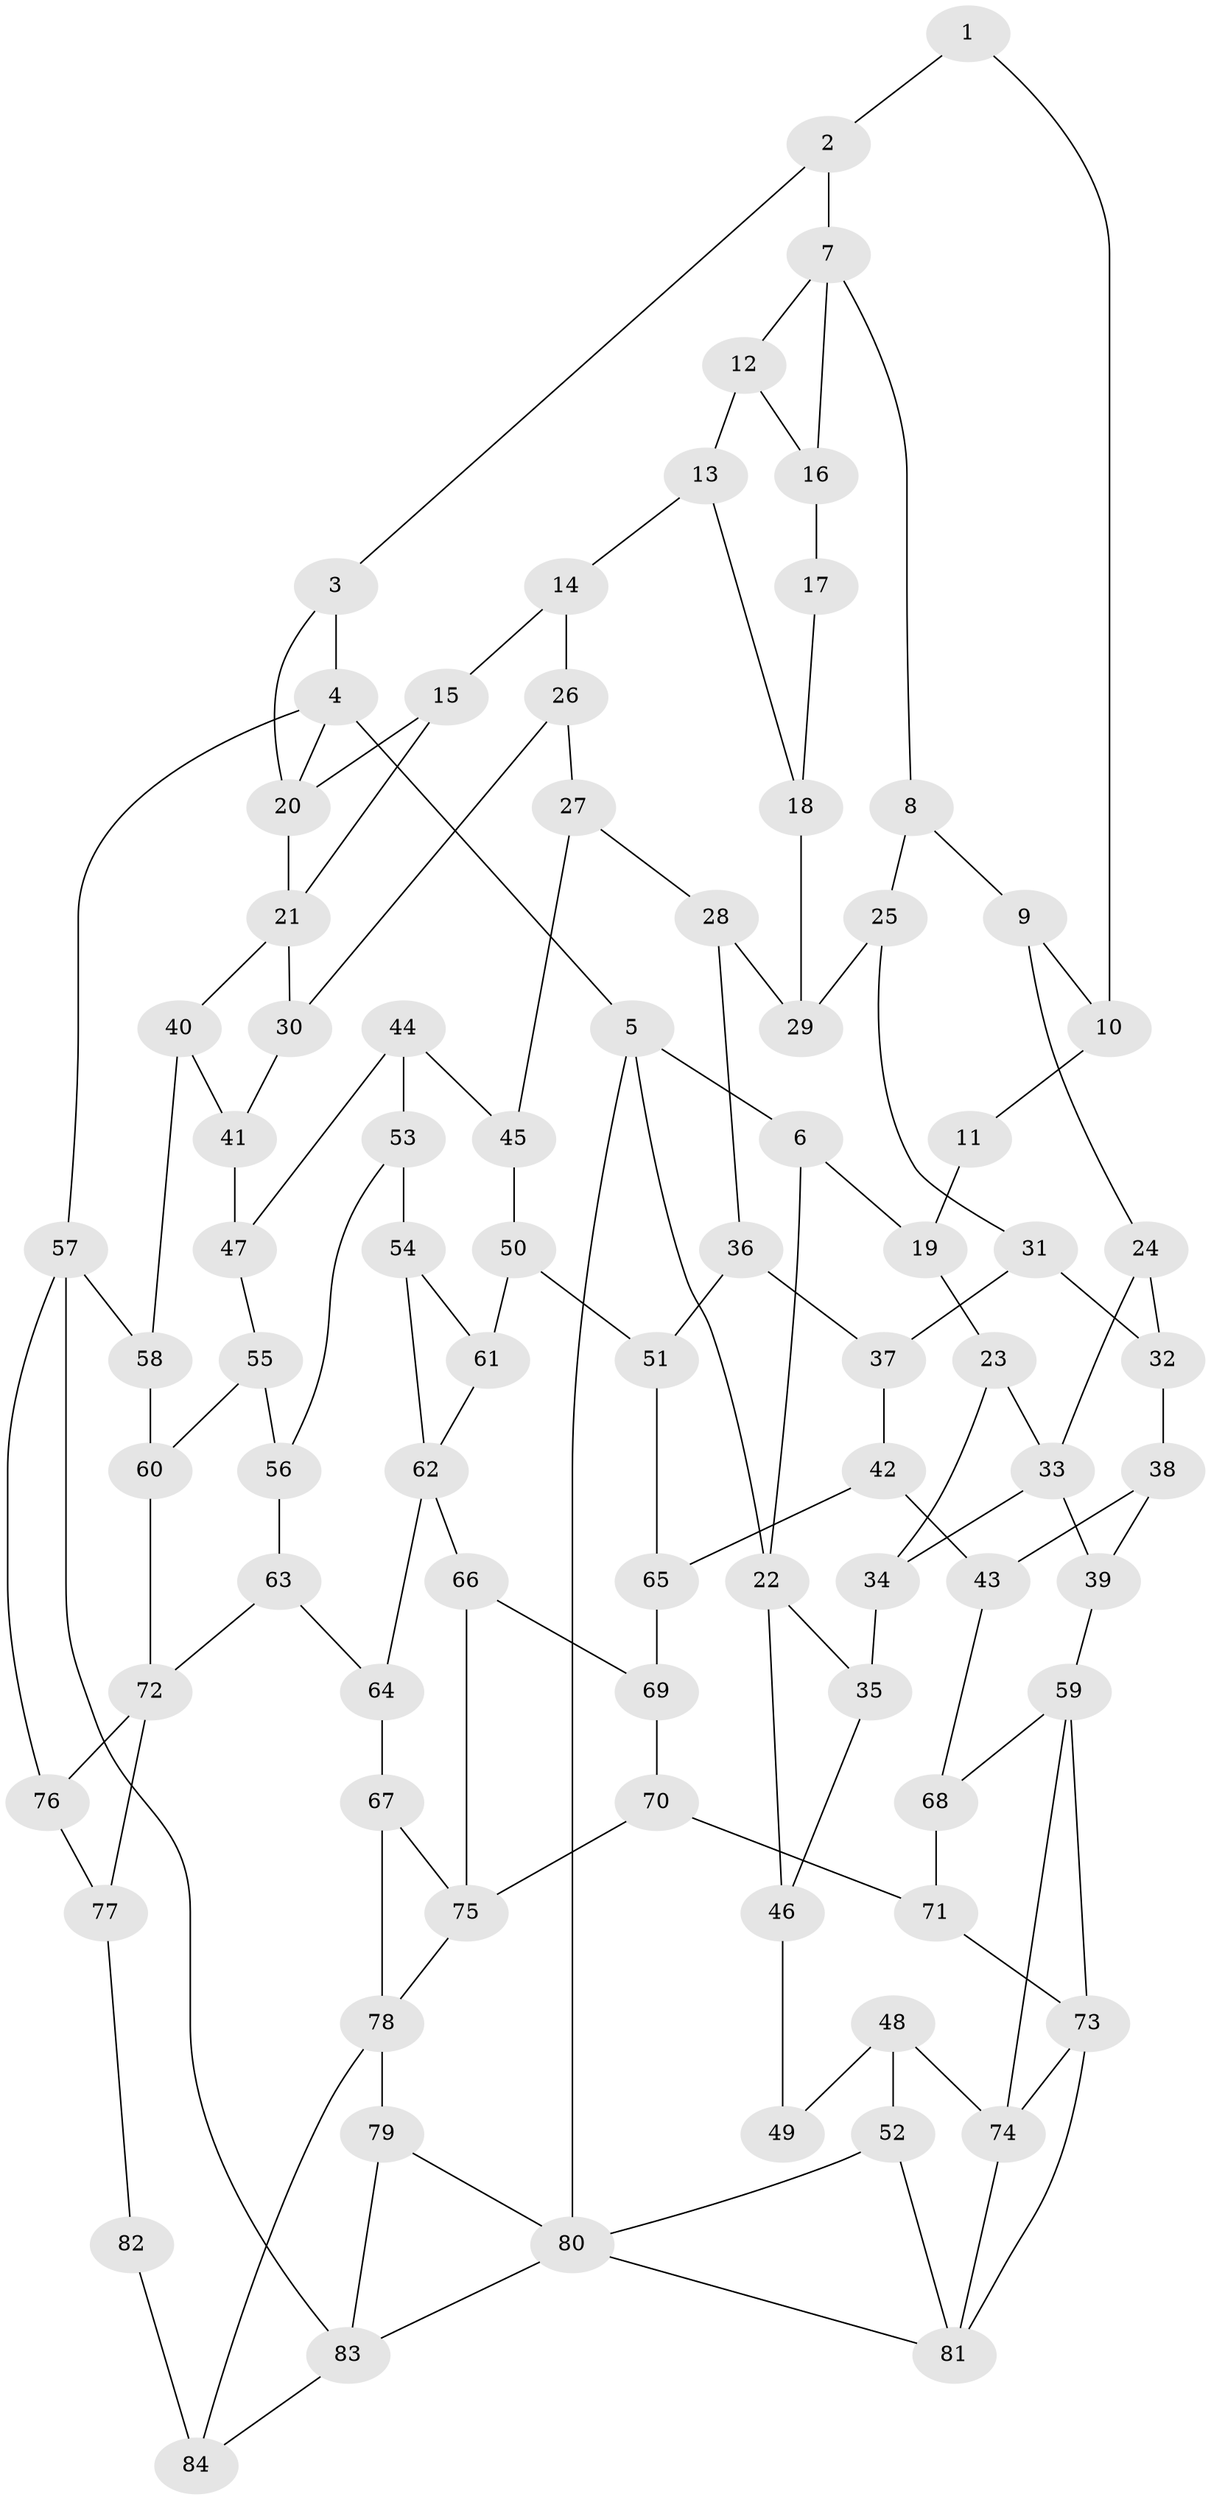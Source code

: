 // original degree distribution, {3: 0.01680672268907563, 4: 0.25210084033613445, 5: 0.5042016806722689, 6: 0.226890756302521}
// Generated by graph-tools (version 1.1) at 2025/38/03/04/25 23:38:26]
// undirected, 84 vertices, 133 edges
graph export_dot {
  node [color=gray90,style=filled];
  1;
  2;
  3;
  4;
  5;
  6;
  7;
  8;
  9;
  10;
  11;
  12;
  13;
  14;
  15;
  16;
  17;
  18;
  19;
  20;
  21;
  22;
  23;
  24;
  25;
  26;
  27;
  28;
  29;
  30;
  31;
  32;
  33;
  34;
  35;
  36;
  37;
  38;
  39;
  40;
  41;
  42;
  43;
  44;
  45;
  46;
  47;
  48;
  49;
  50;
  51;
  52;
  53;
  54;
  55;
  56;
  57;
  58;
  59;
  60;
  61;
  62;
  63;
  64;
  65;
  66;
  67;
  68;
  69;
  70;
  71;
  72;
  73;
  74;
  75;
  76;
  77;
  78;
  79;
  80;
  81;
  82;
  83;
  84;
  1 -- 2 [weight=1.0];
  1 -- 10 [weight=1.0];
  2 -- 3 [weight=1.0];
  2 -- 7 [weight=1.0];
  3 -- 4 [weight=1.0];
  3 -- 20 [weight=1.0];
  4 -- 5 [weight=1.0];
  4 -- 20 [weight=1.0];
  4 -- 57 [weight=1.0];
  5 -- 6 [weight=1.0];
  5 -- 22 [weight=1.0];
  5 -- 80 [weight=1.0];
  6 -- 19 [weight=1.0];
  6 -- 22 [weight=1.0];
  7 -- 8 [weight=1.0];
  7 -- 12 [weight=1.0];
  7 -- 16 [weight=1.0];
  8 -- 9 [weight=1.0];
  8 -- 25 [weight=1.0];
  9 -- 10 [weight=1.0];
  9 -- 24 [weight=1.0];
  10 -- 11 [weight=2.0];
  11 -- 19 [weight=2.0];
  12 -- 13 [weight=1.0];
  12 -- 16 [weight=1.0];
  13 -- 14 [weight=1.0];
  13 -- 18 [weight=1.0];
  14 -- 15 [weight=1.0];
  14 -- 26 [weight=1.0];
  15 -- 20 [weight=1.0];
  15 -- 21 [weight=1.0];
  16 -- 17 [weight=2.0];
  17 -- 18 [weight=1.0];
  18 -- 29 [weight=2.0];
  19 -- 23 [weight=1.0];
  20 -- 21 [weight=1.0];
  21 -- 30 [weight=1.0];
  21 -- 40 [weight=1.0];
  22 -- 35 [weight=1.0];
  22 -- 46 [weight=1.0];
  23 -- 33 [weight=1.0];
  23 -- 34 [weight=1.0];
  24 -- 32 [weight=1.0];
  24 -- 33 [weight=1.0];
  25 -- 29 [weight=1.0];
  25 -- 31 [weight=1.0];
  26 -- 27 [weight=1.0];
  26 -- 30 [weight=1.0];
  27 -- 28 [weight=1.0];
  27 -- 45 [weight=1.0];
  28 -- 29 [weight=1.0];
  28 -- 36 [weight=1.0];
  30 -- 41 [weight=1.0];
  31 -- 32 [weight=1.0];
  31 -- 37 [weight=1.0];
  32 -- 38 [weight=1.0];
  33 -- 34 [weight=1.0];
  33 -- 39 [weight=1.0];
  34 -- 35 [weight=2.0];
  35 -- 46 [weight=1.0];
  36 -- 37 [weight=1.0];
  36 -- 51 [weight=1.0];
  37 -- 42 [weight=1.0];
  38 -- 39 [weight=1.0];
  38 -- 43 [weight=1.0];
  39 -- 59 [weight=1.0];
  40 -- 41 [weight=1.0];
  40 -- 58 [weight=1.0];
  41 -- 47 [weight=2.0];
  42 -- 43 [weight=1.0];
  42 -- 65 [weight=1.0];
  43 -- 68 [weight=2.0];
  44 -- 45 [weight=1.0];
  44 -- 47 [weight=1.0];
  44 -- 53 [weight=1.0];
  45 -- 50 [weight=1.0];
  46 -- 49 [weight=2.0];
  47 -- 55 [weight=1.0];
  48 -- 49 [weight=1.0];
  48 -- 52 [weight=1.0];
  48 -- 74 [weight=1.0];
  50 -- 51 [weight=1.0];
  50 -- 61 [weight=2.0];
  51 -- 65 [weight=1.0];
  52 -- 80 [weight=1.0];
  52 -- 81 [weight=1.0];
  53 -- 54 [weight=1.0];
  53 -- 56 [weight=1.0];
  54 -- 61 [weight=1.0];
  54 -- 62 [weight=1.0];
  55 -- 56 [weight=1.0];
  55 -- 60 [weight=1.0];
  56 -- 63 [weight=1.0];
  57 -- 58 [weight=1.0];
  57 -- 76 [weight=1.0];
  57 -- 83 [weight=1.0];
  58 -- 60 [weight=1.0];
  59 -- 68 [weight=1.0];
  59 -- 73 [weight=1.0];
  59 -- 74 [weight=1.0];
  60 -- 72 [weight=1.0];
  61 -- 62 [weight=1.0];
  62 -- 64 [weight=1.0];
  62 -- 66 [weight=1.0];
  63 -- 64 [weight=1.0];
  63 -- 72 [weight=1.0];
  64 -- 67 [weight=1.0];
  65 -- 69 [weight=2.0];
  66 -- 69 [weight=1.0];
  66 -- 75 [weight=1.0];
  67 -- 75 [weight=1.0];
  67 -- 78 [weight=1.0];
  68 -- 71 [weight=1.0];
  69 -- 70 [weight=1.0];
  70 -- 71 [weight=1.0];
  70 -- 75 [weight=1.0];
  71 -- 73 [weight=1.0];
  72 -- 76 [weight=1.0];
  72 -- 77 [weight=1.0];
  73 -- 74 [weight=1.0];
  73 -- 81 [weight=1.0];
  74 -- 81 [weight=1.0];
  75 -- 78 [weight=1.0];
  76 -- 77 [weight=1.0];
  77 -- 82 [weight=2.0];
  78 -- 79 [weight=1.0];
  78 -- 84 [weight=1.0];
  79 -- 80 [weight=1.0];
  79 -- 83 [weight=1.0];
  80 -- 81 [weight=1.0];
  80 -- 83 [weight=1.0];
  82 -- 84 [weight=2.0];
  83 -- 84 [weight=1.0];
}
